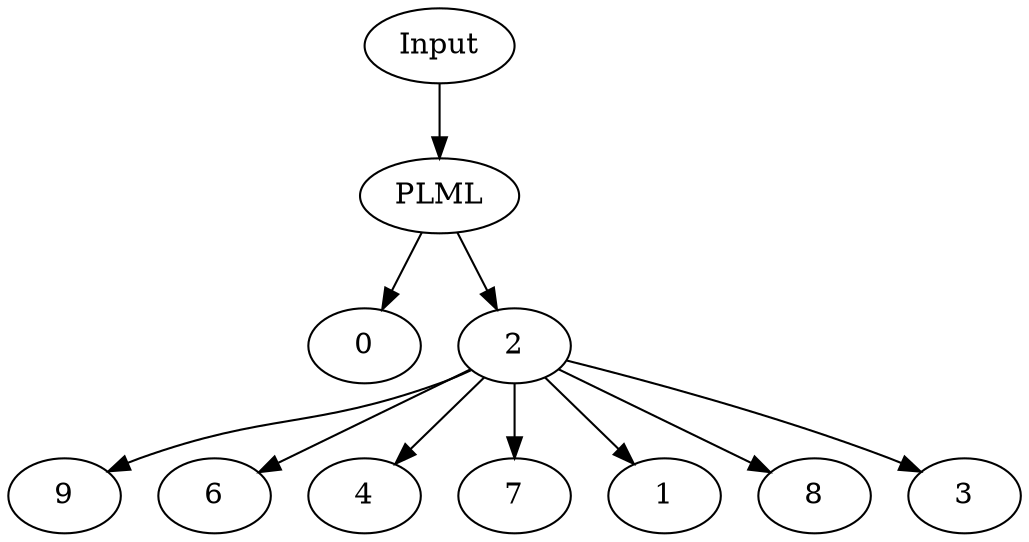 digraph tree {
    "Input";
    "PLML";
    "0";
    "2";
    "9";
    "6";
    "4";
    "7";
    "1";
    "8";
    "3";
    "Input" -> "PLML";
    "PLML" -> "0";
    "PLML" -> "2";
    "2" -> "9";
    "2" -> "6";
    "2" -> "4";
    "2" -> "7";
    "2" -> "1";
    "2" -> "8";
    "2" -> "3";
}
